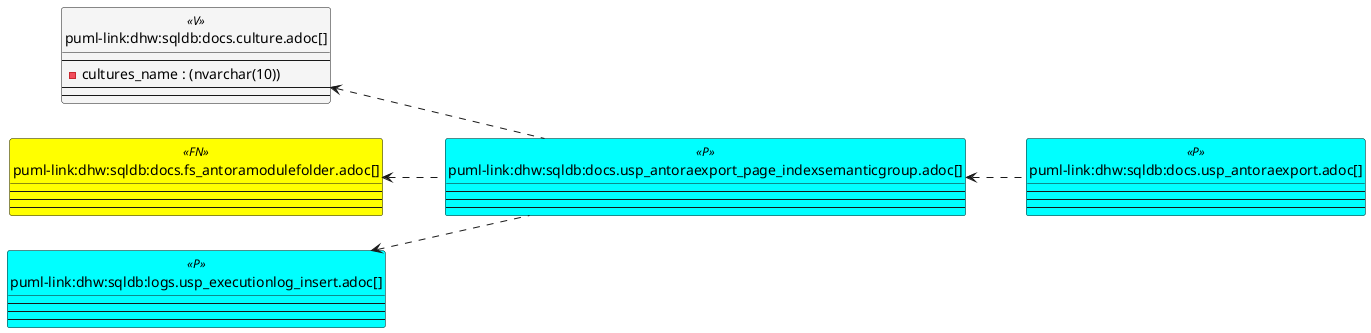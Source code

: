 @startuml
left to right direction
'top to bottom direction
hide circle
'avoide "." issues:
set namespaceSeparator none


skinparam class {
  BackgroundColor White
  BackgroundColor<<FN>> Yellow
  BackgroundColor<<FS>> Yellow
  BackgroundColor<<FT>> LightGray
  BackgroundColor<<IF>> Yellow
  BackgroundColor<<IS>> Yellow
  BackgroundColor<<P>> Aqua
  BackgroundColor<<PC>> Aqua
  BackgroundColor<<SN>> Yellow
  BackgroundColor<<SO>> SlateBlue
  BackgroundColor<<TF>> LightGray
  BackgroundColor<<TR>> Tomato
  BackgroundColor<<U>> White
  BackgroundColor<<V>> WhiteSmoke
  BackgroundColor<<X>> Aqua
  BackgroundColor<<external>> AliceBlue
}


entity "puml-link:dhw:sqldb:docs.culture.adoc[]" as docs.Culture << V >> {
  --
  - cultures_name : (nvarchar(10))
  --
  --
}

entity "puml-link:dhw:sqldb:docs.fs_antoramodulefolder.adoc[]" as docs.fs_AntoraModuleFolder << FN >> {
  --
  --
  --
}

entity "puml-link:dhw:sqldb:docs.usp_antoraexport.adoc[]" as docs.usp_AntoraExport << P >> {
  --
  --
  --
}

entity "puml-link:dhw:sqldb:docs.usp_antoraexport_page_indexsemanticgroup.adoc[]" as docs.usp_AntoraExport_Page_IndexSemanticGroup << P >> {
  --
  --
  --
}

entity "puml-link:dhw:sqldb:logs.usp_executionlog_insert.adoc[]" as logs.usp_ExecutionLog_insert << P >> {
  --
  --
  --
}

docs.Culture <.. docs.usp_AntoraExport_Page_IndexSemanticGroup
docs.fs_AntoraModuleFolder <.. docs.usp_AntoraExport_Page_IndexSemanticGroup
docs.usp_AntoraExport_Page_IndexSemanticGroup <.. docs.usp_AntoraExport
logs.usp_ExecutionLog_insert <.. docs.usp_AntoraExport_Page_IndexSemanticGroup

@enduml

